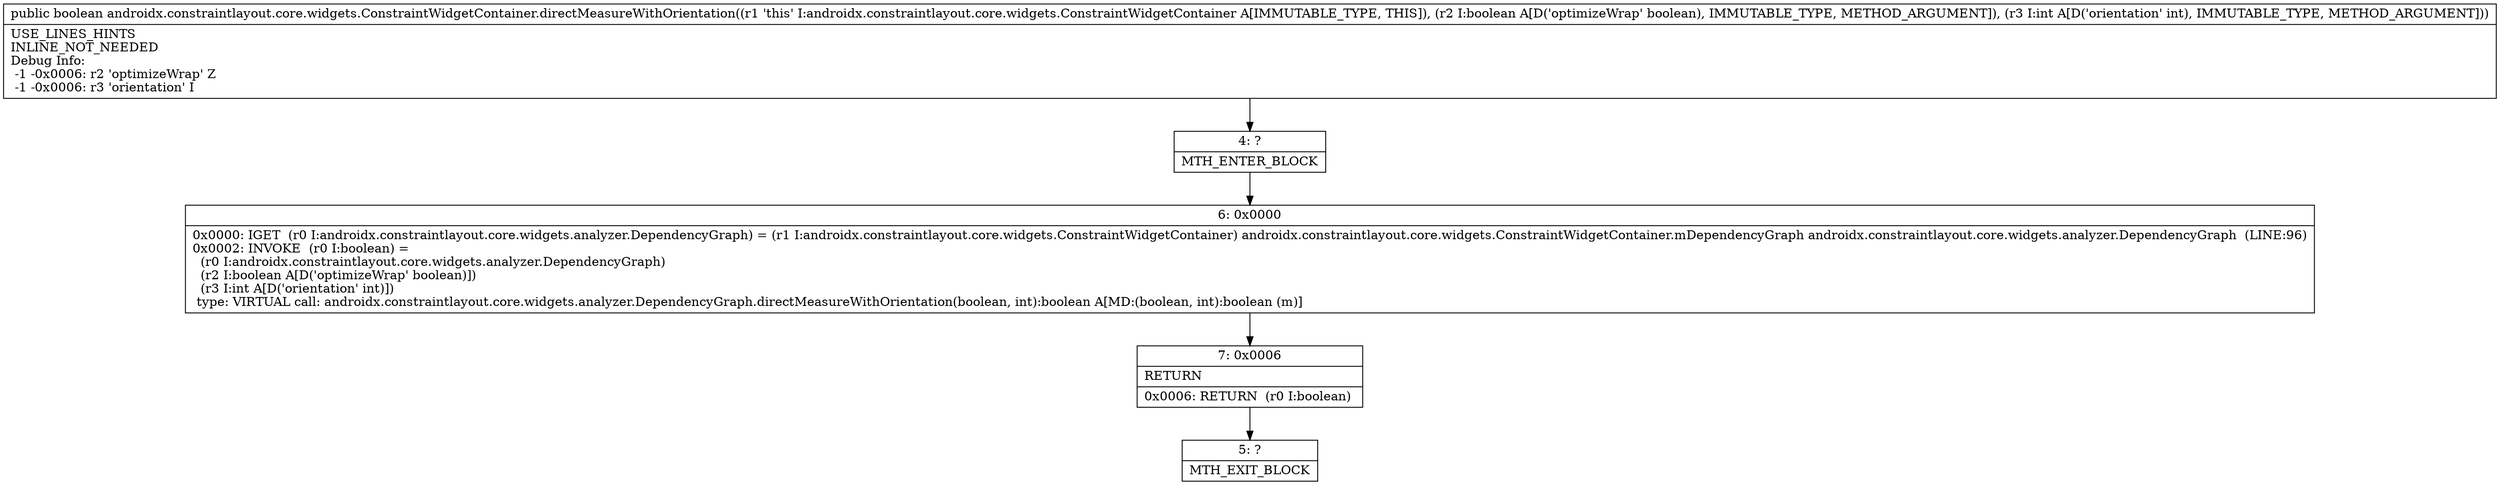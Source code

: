 digraph "CFG forandroidx.constraintlayout.core.widgets.ConstraintWidgetContainer.directMeasureWithOrientation(ZI)Z" {
Node_4 [shape=record,label="{4\:\ ?|MTH_ENTER_BLOCK\l}"];
Node_6 [shape=record,label="{6\:\ 0x0000|0x0000: IGET  (r0 I:androidx.constraintlayout.core.widgets.analyzer.DependencyGraph) = (r1 I:androidx.constraintlayout.core.widgets.ConstraintWidgetContainer) androidx.constraintlayout.core.widgets.ConstraintWidgetContainer.mDependencyGraph androidx.constraintlayout.core.widgets.analyzer.DependencyGraph  (LINE:96)\l0x0002: INVOKE  (r0 I:boolean) = \l  (r0 I:androidx.constraintlayout.core.widgets.analyzer.DependencyGraph)\l  (r2 I:boolean A[D('optimizeWrap' boolean)])\l  (r3 I:int A[D('orientation' int)])\l type: VIRTUAL call: androidx.constraintlayout.core.widgets.analyzer.DependencyGraph.directMeasureWithOrientation(boolean, int):boolean A[MD:(boolean, int):boolean (m)]\l}"];
Node_7 [shape=record,label="{7\:\ 0x0006|RETURN\l|0x0006: RETURN  (r0 I:boolean) \l}"];
Node_5 [shape=record,label="{5\:\ ?|MTH_EXIT_BLOCK\l}"];
MethodNode[shape=record,label="{public boolean androidx.constraintlayout.core.widgets.ConstraintWidgetContainer.directMeasureWithOrientation((r1 'this' I:androidx.constraintlayout.core.widgets.ConstraintWidgetContainer A[IMMUTABLE_TYPE, THIS]), (r2 I:boolean A[D('optimizeWrap' boolean), IMMUTABLE_TYPE, METHOD_ARGUMENT]), (r3 I:int A[D('orientation' int), IMMUTABLE_TYPE, METHOD_ARGUMENT]))  | USE_LINES_HINTS\lINLINE_NOT_NEEDED\lDebug Info:\l  \-1 \-0x0006: r2 'optimizeWrap' Z\l  \-1 \-0x0006: r3 'orientation' I\l}"];
MethodNode -> Node_4;Node_4 -> Node_6;
Node_6 -> Node_7;
Node_7 -> Node_5;
}

